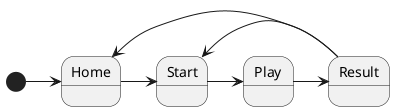 @startuml GameState
[*] -> Home 
Home -> Start
Start -> Play
Play -> Result
Result -> Start
Result -> Home
@enduml